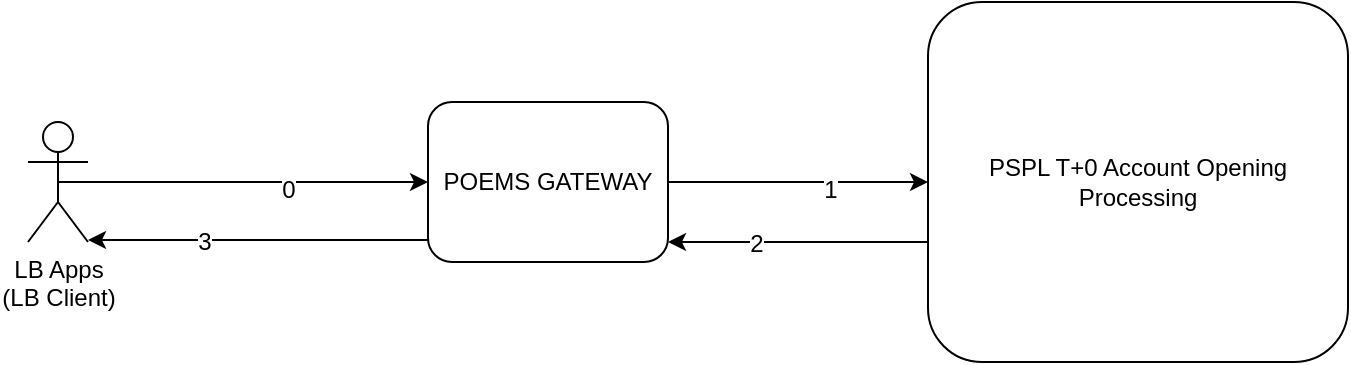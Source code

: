 <mxfile version="12.1.5" type="github" pages="1">
  <diagram id="UOzD4N3eyY4db2SnFhZ8" name="Page-1">
    <mxGraphModel dx="1038" dy="500" grid="1" gridSize="10" guides="1" tooltips="1" connect="1" arrows="1" fold="1" page="1" pageScale="1" pageWidth="850" pageHeight="1100" math="0" shadow="0">
      <root>
        <mxCell id="0"/>
        <mxCell id="1" parent="0"/>
        <mxCell id="Ur7TswTjiC4Jq3S4hagu-1" value="LB Apps&lt;br&gt;(LB Client)" style="shape=umlActor;verticalLabelPosition=bottom;labelBackgroundColor=#ffffff;verticalAlign=top;html=1;outlineConnect=0;" parent="1" vertex="1">
          <mxGeometry x="70" y="110" width="30" height="60" as="geometry"/>
        </mxCell>
        <mxCell id="Ur7TswTjiC4Jq3S4hagu-4" value="POEMS GATEWAY" style="rounded=1;whiteSpace=wrap;html=1;" parent="1" vertex="1">
          <mxGeometry x="270" y="100" width="120" height="80" as="geometry"/>
        </mxCell>
        <mxCell id="wVM4E26sl-JtEafnIeuh-1" value="" style="endArrow=classic;html=1;exitX=0.5;exitY=0.5;exitDx=0;exitDy=0;exitPerimeter=0;entryX=0;entryY=0.5;entryDx=0;entryDy=0;" edge="1" parent="1" source="Ur7TswTjiC4Jq3S4hagu-1" target="Ur7TswTjiC4Jq3S4hagu-4">
          <mxGeometry width="50" height="50" relative="1" as="geometry">
            <mxPoint x="160" y="180" as="sourcePoint"/>
            <mxPoint x="210" y="130" as="targetPoint"/>
          </mxGeometry>
        </mxCell>
        <mxCell id="wVM4E26sl-JtEafnIeuh-2" value="0" style="text;html=1;resizable=0;points=[];align=center;verticalAlign=middle;labelBackgroundColor=#ffffff;" vertex="1" connectable="0" parent="wVM4E26sl-JtEafnIeuh-1">
          <mxGeometry x="0.239" y="-4" relative="1" as="geometry">
            <mxPoint as="offset"/>
          </mxGeometry>
        </mxCell>
        <mxCell id="wVM4E26sl-JtEafnIeuh-3" value="PSPL T+0 Account Opening Processing" style="rounded=1;whiteSpace=wrap;html=1;" vertex="1" parent="1">
          <mxGeometry x="520" y="50" width="210" height="180" as="geometry"/>
        </mxCell>
        <mxCell id="wVM4E26sl-JtEafnIeuh-4" value="" style="endArrow=classic;html=1;exitX=1;exitY=0.5;exitDx=0;exitDy=0;entryX=0;entryY=0.5;entryDx=0;entryDy=0;" edge="1" parent="1" source="Ur7TswTjiC4Jq3S4hagu-4" target="wVM4E26sl-JtEafnIeuh-3">
          <mxGeometry width="50" height="50" relative="1" as="geometry">
            <mxPoint x="340" y="140" as="sourcePoint"/>
            <mxPoint x="485" y="140" as="targetPoint"/>
          </mxGeometry>
        </mxCell>
        <mxCell id="wVM4E26sl-JtEafnIeuh-5" value="1" style="text;html=1;resizable=0;points=[];align=center;verticalAlign=middle;labelBackgroundColor=#ffffff;" vertex="1" connectable="0" parent="wVM4E26sl-JtEafnIeuh-4">
          <mxGeometry x="0.239" y="-4" relative="1" as="geometry">
            <mxPoint as="offset"/>
          </mxGeometry>
        </mxCell>
        <mxCell id="wVM4E26sl-JtEafnIeuh-6" value="" style="endArrow=classic;html=1;" edge="1" parent="1">
          <mxGeometry width="50" height="50" relative="1" as="geometry">
            <mxPoint x="520" y="170" as="sourcePoint"/>
            <mxPoint x="390" y="170" as="targetPoint"/>
          </mxGeometry>
        </mxCell>
        <mxCell id="wVM4E26sl-JtEafnIeuh-8" value="2" style="text;html=1;resizable=0;points=[];align=center;verticalAlign=middle;labelBackgroundColor=#ffffff;" vertex="1" connectable="0" parent="wVM4E26sl-JtEafnIeuh-6">
          <mxGeometry x="0.323" y="1" relative="1" as="geometry">
            <mxPoint as="offset"/>
          </mxGeometry>
        </mxCell>
        <mxCell id="wVM4E26sl-JtEafnIeuh-9" value="" style="endArrow=classic;html=1;" edge="1" parent="1">
          <mxGeometry width="50" height="50" relative="1" as="geometry">
            <mxPoint x="270" y="169" as="sourcePoint"/>
            <mxPoint x="100" y="169" as="targetPoint"/>
          </mxGeometry>
        </mxCell>
        <mxCell id="wVM4E26sl-JtEafnIeuh-10" value="3" style="text;html=1;resizable=0;points=[];align=center;verticalAlign=middle;labelBackgroundColor=#ffffff;" vertex="1" connectable="0" parent="wVM4E26sl-JtEafnIeuh-9">
          <mxGeometry x="0.323" y="1" relative="1" as="geometry">
            <mxPoint as="offset"/>
          </mxGeometry>
        </mxCell>
      </root>
    </mxGraphModel>
  </diagram>
</mxfile>
